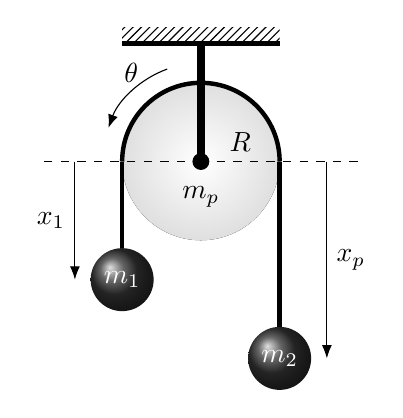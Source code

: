 \begin{tikzpicture}
	
	% pulley at 0,0
	\def \pulleyRadius {1.0};
	\coordinate (pulleyCentre) at (0,0);
	\fill [inner color = white, outer color = gray!25, thin] (pulleyCentre) circle (\pulleyRadius) node [below = 2mm] {\(m_p\)};
	\filldraw (pulleyCentre) circle (1 mm);

	% dashed lines from 0.1 at each side of the circle
	\def \deltax {1.0};
	\draw [dashed] (0.2,0) -- ({\pulleyRadius + \deltax},0);
	\draw [dashed] (-0.2,0) -- ({-\pulleyRadius - \deltax},0);
	\node at ({\pulleyRadius / 2}, 0) [above] {\(R\)};

	% weight m_1
	\def \boxwidth {\pulleyRadius/ 2.5};
	\def \boxAheight {-1.5};
	\shade [ball color=black!80] (-\pulleyRadius, \boxAheight) circle (\boxwidth) node {\color{white} $m_1$};
	
	% lower pulley
	\def \lowerPulleyHeight {-2.5};
	\shade [ball color=black!80] (\pulleyRadius, \lowerPulleyHeight) circle (\boxwidth) node {\color{white} $m_2$};
	
	% draw the line connecting the two boxes to the circle
	\draw [ultra thick] (-\pulleyRadius, \boxAheight + \boxwidth) -- (-\pulleyRadius,0);
	\draw [ultra thick] ( \pulleyRadius, \lowerPulleyHeight + \boxwidth) -- (\pulleyRadius,0); 
	\draw [ultra thick] (pulleyCentre) ++(0:\pulleyRadius) arc (0:180:\pulleyRadius);

	% draw dashed lines for y coordinates from horizontal lines to the height of middle of the boxes
	\def \pendeLeft {-\pulleyRadius - \boxwidth - 0.2};
	\def \pende {\pulleyRadius + \boxwidth + 0.2};
	\def \pendePulley {2* \pulleyRadius + 0.2};
	\draw [-Latex] (\pendeLeft, 0) -- (\pendeLeft, \boxAheight) node [midway, left] {\(x_1\)};
	\draw [-Latex] ( \pende, 0) -- ( \pende, \lowerPulleyHeight) node [midway, right] {\(x_p\)};

	% pulley angle
	\def \extra {0.5};
	\draw [-Latex] (pulleyCentre) ++(110:{\pulleyRadius + \extra / 2}) arc (110 : 160 : {\pulleyRadius + \extra / 2 }) node [midway, above] {\(\theta\)};


	% ceiling
	\def \ceilingAbove {1.5};
	\draw [line width = 1 mm] ($(pulleyCentre) + (0,\ceilingAbove)$) -- (pulleyCentre);
	\draw [ultra thick] ($(pulleyCentre) + ({- \pulleyRadius},\ceilingAbove)$)  -- ($(pulleyCentre) + (\pulleyRadius,\ceilingAbove)$);
	\fill [pattern = north east lines] ($(pulleyCentre) + ({- \pulleyRadius},\ceilingAbove)$)  rectangle ($(pulleyCentre) + (\pulleyRadius, {\ceilingAbove + 0.2 })$);


\end{tikzpicture}